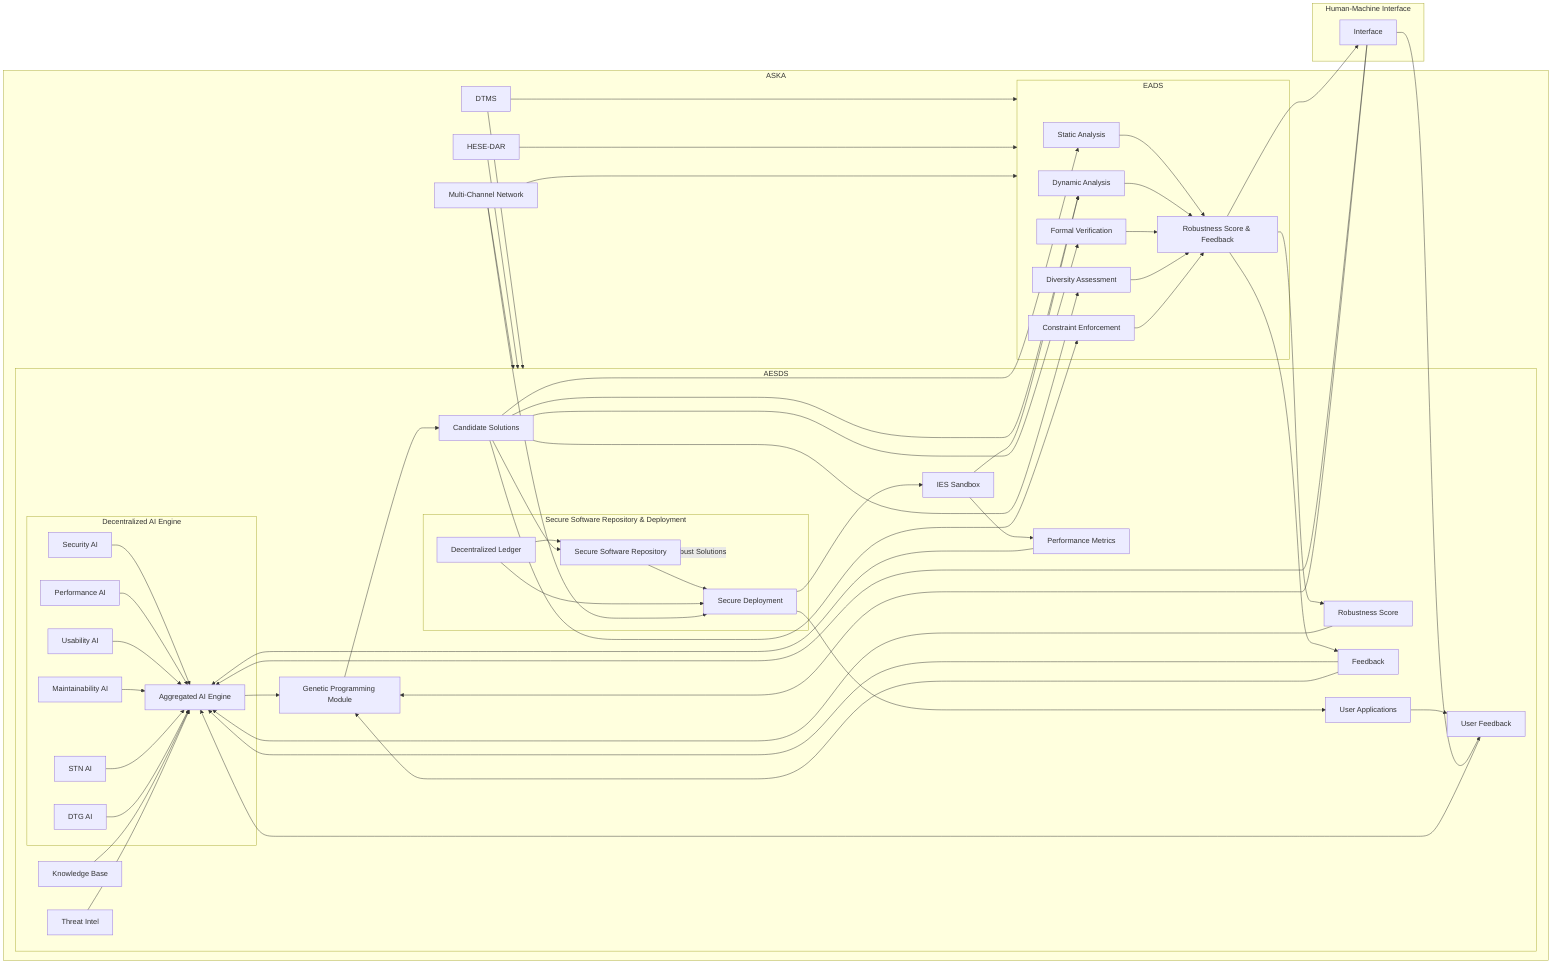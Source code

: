 graph LR
    subgraph AESDS
        direction LR
        subgraph "Decentralized AI Engine"
            SecAI[Security AI] --> AI
            PerfAI[Performance AI] --> AI
            UsabAI[Usability AI] --> AI
            MainAI[Maintainability AI] --> AI
            STNAI["STN AI"] --> AI
            DTGAI["DTG AI"] --> AI
        end

        AI[Aggregated AI Engine] --> GP[Genetic Programming Module]

        KB[Knowledge Base] --> AI
        Metrics[Performance Metrics] --> AI
        UF[User Feedback] --> AI
        TI[Threat Intel] --> AI
        RS[Robustness Score] --> AI
        FB[Feedback] --> AI & GP


        GP --> Candidates[Candidate Solutions]



        subgraph "Secure Software Repository & Deployment"
            SSR["Secure Software Repository"] --> SD[Secure Deployment]
            DLT[Decentralized Ledger] --> SSR & SD
        end

        SD --> IES[IES Instances]
        SD --> Apps[User Applications]
        IES --> Metrics
        Apps --> UF
        Candidates --> SSR
    end

    subgraph EADS
        direction TB
        Candidates --> SA[Static Analysis]
        Candidates --> DA[Dynamic Analysis]
        Candidates --> FV[Formal Verification]
        Candidates --> DV[Diversity Assessment]
        Candidates --> CE[Constraint Enforcement]


        SA --> Robustness[Robustness Score & Feedback]
        DA --> Robustness
        FV --> Robustness
        DV --> Robustness
        CE --> Robustness

        Robustness --> FB & RS  

    end

    subgraph ASKA
      IES[IES Sandbox] --> DA
      DTMS[DTMS] --> EADS & AESDS
      HESE[HESE-DAR] --> EADS & AESDS
      MCN[Multi-Channel Network] --> SD & EADS & AESDS
    end




    subgraph "Human-Machine Interface"
       HMI[Interface] --> UF
       HMI --> AI
       HMI --> GP
       Robustness --> HMI

    end



    AESDS -->|Evolved & Robust Solutions| ASKA["ASKA System"]